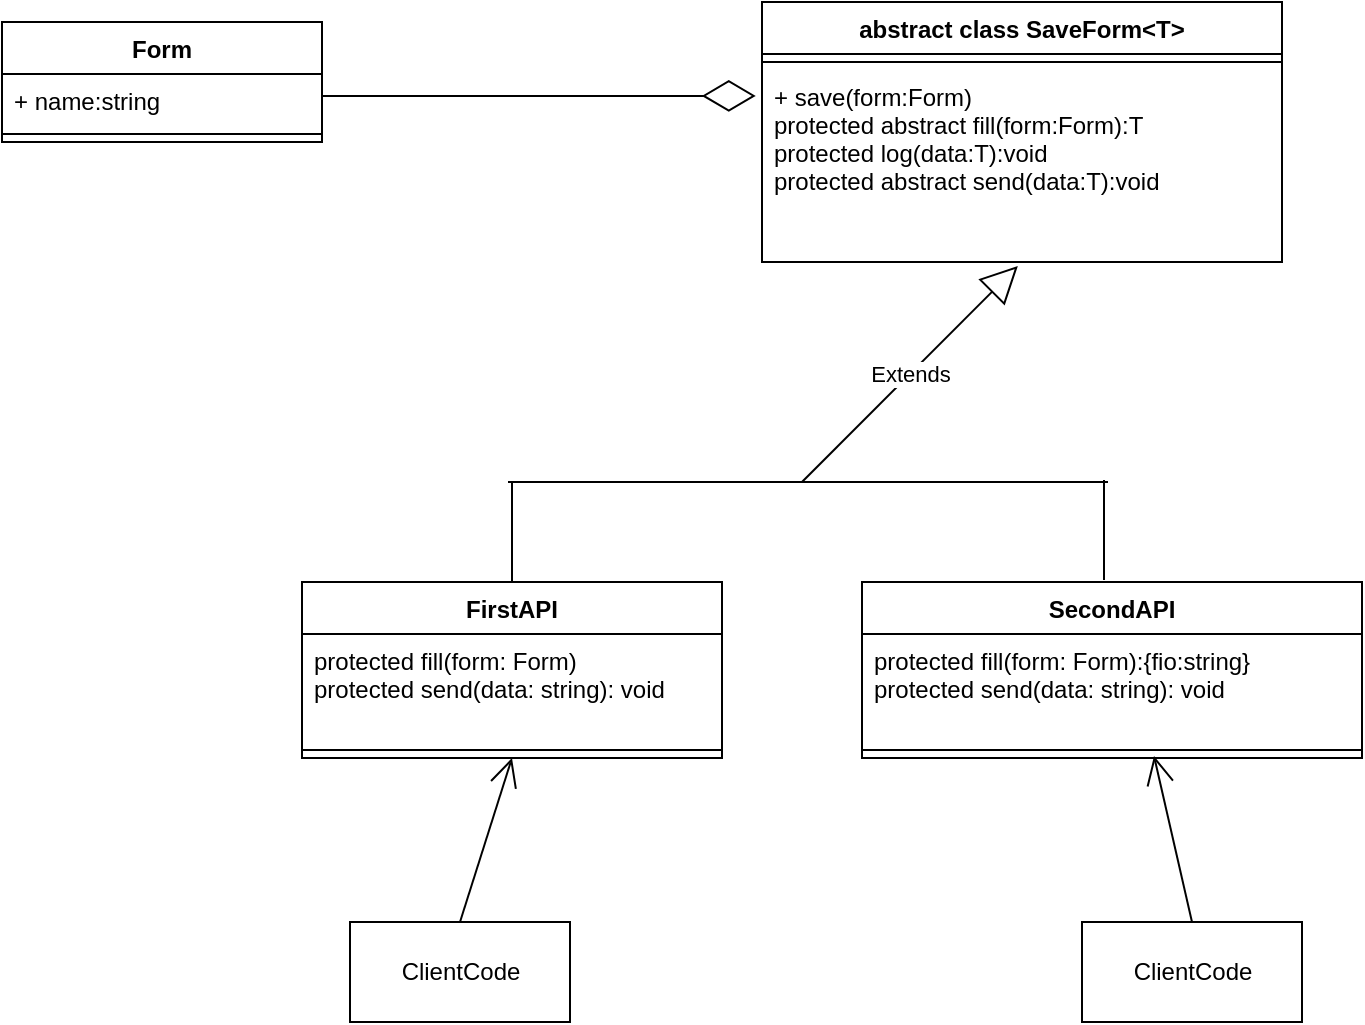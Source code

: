 <mxfile version="20.8.16" type="device"><diagram name="Страница 1" id="-C6cFqzJqdd8pqhDnRVB"><mxGraphModel dx="1118" dy="531" grid="1" gridSize="10" guides="1" tooltips="1" connect="1" arrows="1" fold="1" page="1" pageScale="1" pageWidth="827" pageHeight="1169" math="0" shadow="0"><root><mxCell id="0"/><mxCell id="1" parent="0"/><mxCell id="Wm-q3DfVILj-j0t3aRmF-1" value="Form" style="swimlane;fontStyle=1;align=center;verticalAlign=top;childLayout=stackLayout;horizontal=1;startSize=26;horizontalStack=0;resizeParent=1;resizeParentMax=0;resizeLast=0;collapsible=1;marginBottom=0;" vertex="1" parent="1"><mxGeometry x="130" y="40" width="160" height="60" as="geometry"/></mxCell><mxCell id="Wm-q3DfVILj-j0t3aRmF-2" value="+ name:string" style="text;strokeColor=none;fillColor=none;align=left;verticalAlign=top;spacingLeft=4;spacingRight=4;overflow=hidden;rotatable=0;points=[[0,0.5],[1,0.5]];portConstraint=eastwest;" vertex="1" parent="Wm-q3DfVILj-j0t3aRmF-1"><mxGeometry y="26" width="160" height="26" as="geometry"/></mxCell><mxCell id="Wm-q3DfVILj-j0t3aRmF-3" value="" style="line;strokeWidth=1;fillColor=none;align=left;verticalAlign=middle;spacingTop=-1;spacingLeft=3;spacingRight=3;rotatable=0;labelPosition=right;points=[];portConstraint=eastwest;strokeColor=inherit;" vertex="1" parent="Wm-q3DfVILj-j0t3aRmF-1"><mxGeometry y="52" width="160" height="8" as="geometry"/></mxCell><mxCell id="Wm-q3DfVILj-j0t3aRmF-5" value="abstract class SaveForm&lt;T&gt;" style="swimlane;fontStyle=1;align=center;verticalAlign=top;childLayout=stackLayout;horizontal=1;startSize=26;horizontalStack=0;resizeParent=1;resizeParentMax=0;resizeLast=0;collapsible=1;marginBottom=0;" vertex="1" parent="1"><mxGeometry x="510" y="30" width="260" height="130" as="geometry"/></mxCell><mxCell id="Wm-q3DfVILj-j0t3aRmF-7" value="" style="line;strokeWidth=1;fillColor=none;align=left;verticalAlign=middle;spacingTop=-1;spacingLeft=3;spacingRight=3;rotatable=0;labelPosition=right;points=[];portConstraint=eastwest;strokeColor=inherit;" vertex="1" parent="Wm-q3DfVILj-j0t3aRmF-5"><mxGeometry y="26" width="260" height="8" as="geometry"/></mxCell><mxCell id="Wm-q3DfVILj-j0t3aRmF-8" value="+ save(form:Form)&#10;protected abstract  fill(form:Form):T&#10; protected log(data:T):void&#10;protected abstract send(data:T):void" style="text;strokeColor=none;fillColor=none;align=left;verticalAlign=top;spacingLeft=4;spacingRight=4;overflow=hidden;rotatable=0;points=[[0,0.5],[1,0.5]];portConstraint=eastwest;" vertex="1" parent="Wm-q3DfVILj-j0t3aRmF-5"><mxGeometry y="34" width="260" height="96" as="geometry"/></mxCell><mxCell id="Wm-q3DfVILj-j0t3aRmF-12" value="FirstAPI" style="swimlane;fontStyle=1;align=center;verticalAlign=top;childLayout=stackLayout;horizontal=1;startSize=26;horizontalStack=0;resizeParent=1;resizeParentMax=0;resizeLast=0;collapsible=1;marginBottom=0;" vertex="1" parent="1"><mxGeometry x="280" y="320" width="210" height="88" as="geometry"/></mxCell><mxCell id="Wm-q3DfVILj-j0t3aRmF-13" value="protected fill(form: Form) &#10;protected send(data: string): void" style="text;strokeColor=none;fillColor=none;align=left;verticalAlign=top;spacingLeft=4;spacingRight=4;overflow=hidden;rotatable=0;points=[[0,0.5],[1,0.5]];portConstraint=eastwest;" vertex="1" parent="Wm-q3DfVILj-j0t3aRmF-12"><mxGeometry y="26" width="210" height="54" as="geometry"/></mxCell><mxCell id="Wm-q3DfVILj-j0t3aRmF-14" value="" style="line;strokeWidth=1;fillColor=none;align=left;verticalAlign=middle;spacingTop=-1;spacingLeft=3;spacingRight=3;rotatable=0;labelPosition=right;points=[];portConstraint=eastwest;strokeColor=inherit;" vertex="1" parent="Wm-q3DfVILj-j0t3aRmF-12"><mxGeometry y="80" width="210" height="8" as="geometry"/></mxCell><mxCell id="Wm-q3DfVILj-j0t3aRmF-16" value="SecondAPI" style="swimlane;fontStyle=1;align=center;verticalAlign=top;childLayout=stackLayout;horizontal=1;startSize=26;horizontalStack=0;resizeParent=1;resizeParentMax=0;resizeLast=0;collapsible=1;marginBottom=0;" vertex="1" parent="1"><mxGeometry x="560" y="320" width="250" height="88" as="geometry"/></mxCell><mxCell id="Wm-q3DfVILj-j0t3aRmF-17" value=" protected fill(form: Form):{fio:string}&#10;protected send(data: string): void" style="text;strokeColor=none;fillColor=none;align=left;verticalAlign=top;spacingLeft=4;spacingRight=4;overflow=hidden;rotatable=0;points=[[0,0.5],[1,0.5]];portConstraint=eastwest;" vertex="1" parent="Wm-q3DfVILj-j0t3aRmF-16"><mxGeometry y="26" width="250" height="54" as="geometry"/></mxCell><mxCell id="Wm-q3DfVILj-j0t3aRmF-18" value="" style="line;strokeWidth=1;fillColor=none;align=left;verticalAlign=middle;spacingTop=-1;spacingLeft=3;spacingRight=3;rotatable=0;labelPosition=right;points=[];portConstraint=eastwest;strokeColor=inherit;" vertex="1" parent="Wm-q3DfVILj-j0t3aRmF-16"><mxGeometry y="80" width="250" height="8" as="geometry"/></mxCell><mxCell id="Wm-q3DfVILj-j0t3aRmF-19" value="" style="endArrow=none;html=1;rounded=0;exitX=0.5;exitY=0;exitDx=0;exitDy=0;" edge="1" parent="1" source="Wm-q3DfVILj-j0t3aRmF-12"><mxGeometry width="50" height="50" relative="1" as="geometry"><mxPoint x="390" y="300" as="sourcePoint"/><mxPoint x="385" y="270" as="targetPoint"/></mxGeometry></mxCell><mxCell id="Wm-q3DfVILj-j0t3aRmF-20" value="" style="endArrow=none;html=1;rounded=0;exitX=0.5;exitY=0;exitDx=0;exitDy=0;" edge="1" parent="1"><mxGeometry width="50" height="50" relative="1" as="geometry"><mxPoint x="681" y="319" as="sourcePoint"/><mxPoint x="681" y="269" as="targetPoint"/></mxGeometry></mxCell><mxCell id="Wm-q3DfVILj-j0t3aRmF-21" value="" style="endArrow=none;html=1;rounded=0;" edge="1" parent="1"><mxGeometry width="50" height="50" relative="1" as="geometry"><mxPoint x="683" y="270" as="sourcePoint"/><mxPoint x="383" y="270" as="targetPoint"/></mxGeometry></mxCell><mxCell id="Wm-q3DfVILj-j0t3aRmF-22" value="Extends" style="endArrow=block;endSize=16;endFill=0;html=1;rounded=0;entryX=0.492;entryY=1.021;entryDx=0;entryDy=0;entryPerimeter=0;" edge="1" parent="1" target="Wm-q3DfVILj-j0t3aRmF-8"><mxGeometry width="160" relative="1" as="geometry"><mxPoint x="530" y="270" as="sourcePoint"/><mxPoint x="530" y="280" as="targetPoint"/></mxGeometry></mxCell><mxCell id="Wm-q3DfVILj-j0t3aRmF-23" value="" style="endArrow=diamondThin;endFill=0;endSize=24;html=1;rounded=0;entryX=-0.012;entryY=0.135;entryDx=0;entryDy=0;entryPerimeter=0;" edge="1" parent="1" target="Wm-q3DfVILj-j0t3aRmF-8"><mxGeometry width="160" relative="1" as="geometry"><mxPoint x="290" y="77" as="sourcePoint"/><mxPoint x="530" y="280" as="targetPoint"/></mxGeometry></mxCell><mxCell id="Wm-q3DfVILj-j0t3aRmF-24" value="ClientCode" style="html=1;" vertex="1" parent="1"><mxGeometry x="304" y="490" width="110" height="50" as="geometry"/></mxCell><mxCell id="Wm-q3DfVILj-j0t3aRmF-25" value="ClientCode" style="html=1;" vertex="1" parent="1"><mxGeometry x="670" y="490" width="110" height="50" as="geometry"/></mxCell><mxCell id="Wm-q3DfVILj-j0t3aRmF-26" value="" style="endArrow=open;endFill=1;endSize=12;html=1;rounded=0;exitX=0.5;exitY=0;exitDx=0;exitDy=0;entryX=0.5;entryY=1;entryDx=0;entryDy=0;" edge="1" parent="1" source="Wm-q3DfVILj-j0t3aRmF-24" target="Wm-q3DfVILj-j0t3aRmF-12"><mxGeometry width="160" relative="1" as="geometry"><mxPoint x="370" y="280" as="sourcePoint"/><mxPoint x="530" y="280" as="targetPoint"/></mxGeometry></mxCell><mxCell id="Wm-q3DfVILj-j0t3aRmF-27" value="" style="endArrow=open;endFill=1;endSize=12;html=1;rounded=0;exitX=0.5;exitY=0;exitDx=0;exitDy=0;entryX=0.584;entryY=0.875;entryDx=0;entryDy=0;entryPerimeter=0;" edge="1" parent="1" source="Wm-q3DfVILj-j0t3aRmF-25" target="Wm-q3DfVILj-j0t3aRmF-18"><mxGeometry width="160" relative="1" as="geometry"><mxPoint x="370" y="280" as="sourcePoint"/><mxPoint x="530" y="280" as="targetPoint"/></mxGeometry></mxCell></root></mxGraphModel></diagram></mxfile>